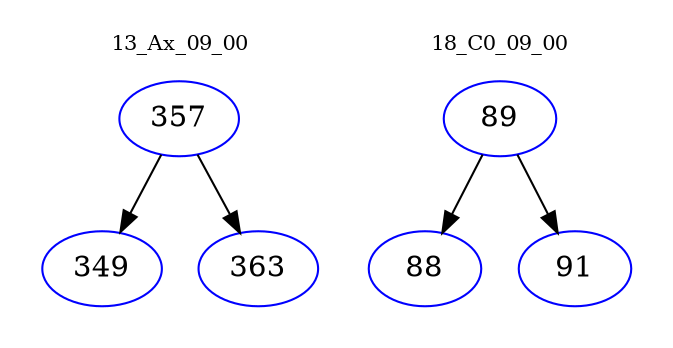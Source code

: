 digraph{
subgraph cluster_0 {
color = white
label = "13_Ax_09_00";
fontsize=10;
T0_357 [label="357", color="blue"]
T0_357 -> T0_349 [color="black"]
T0_349 [label="349", color="blue"]
T0_357 -> T0_363 [color="black"]
T0_363 [label="363", color="blue"]
}
subgraph cluster_1 {
color = white
label = "18_C0_09_00";
fontsize=10;
T1_89 [label="89", color="blue"]
T1_89 -> T1_88 [color="black"]
T1_88 [label="88", color="blue"]
T1_89 -> T1_91 [color="black"]
T1_91 [label="91", color="blue"]
}
}
